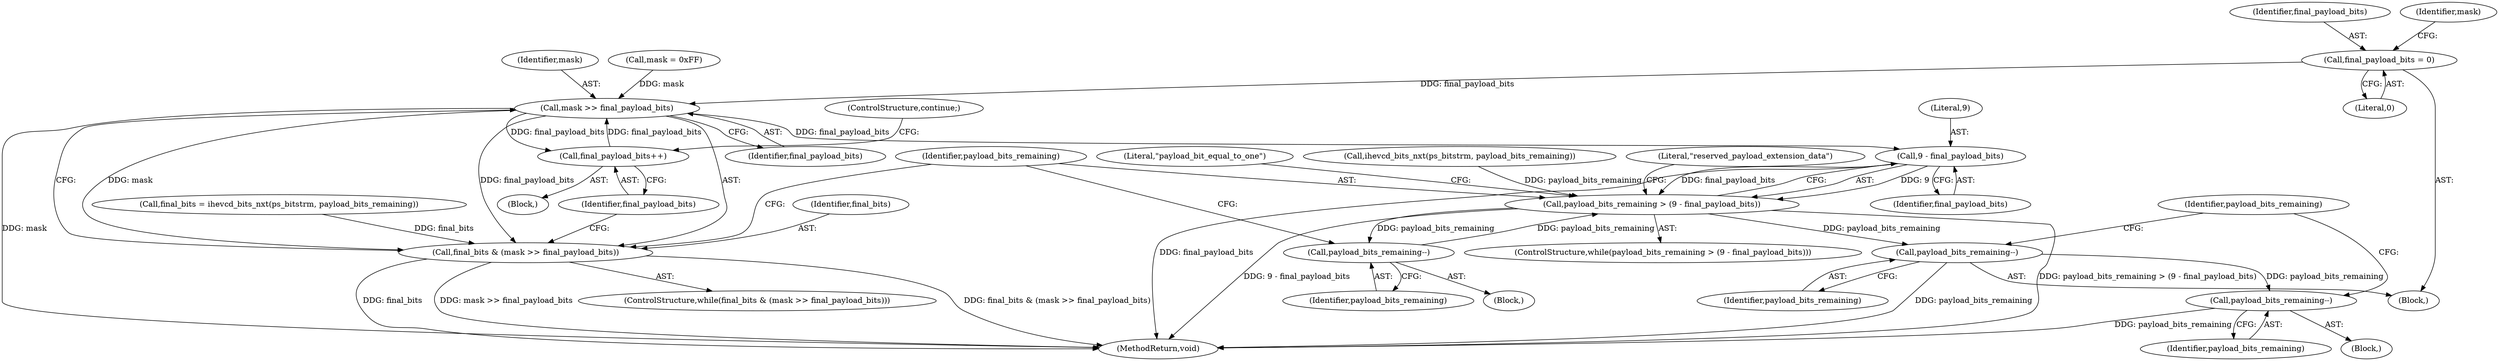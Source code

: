 digraph "0_Android_9f0fb67540d2259e4930d9bd5f1a1a6fb95af862@API" {
"1000280" [label="(Call,final_payload_bits = 0)"];
"1000313" [label="(Call,mask >> final_payload_bits)"];
"1000311" [label="(Call,final_bits & (mask >> final_payload_bits))"];
"1000317" [label="(Call,final_payload_bits++)"];
"1000323" [label="(Call,9 - final_payload_bits)"];
"1000321" [label="(Call,payload_bits_remaining > (9 - final_payload_bits))"];
"1000332" [label="(Call,payload_bits_remaining--)"];
"1000339" [label="(Call,payload_bits_remaining--)"];
"1000349" [label="(Call,payload_bits_remaining--)"];
"1000335" [label="(Literal,\"payload_bit_equal_to_one\")"];
"1000314" [label="(Identifier,mask)"];
"1000322" [label="(Identifier,payload_bits_remaining)"];
"1000350" [label="(Identifier,payload_bits_remaining)"];
"1000321" [label="(Call,payload_bits_remaining > (9 - final_payload_bits))"];
"1000310" [label="(ControlStructure,while(final_bits & (mask >> final_payload_bits)))"];
"1000311" [label="(Call,final_bits & (mask >> final_payload_bits))"];
"1000323" [label="(Call,9 - final_payload_bits)"];
"1000317" [label="(Call,final_payload_bits++)"];
"1000282" [label="(Literal,0)"];
"1000339" [label="(Call,payload_bits_remaining--)"];
"1000325" [label="(Identifier,final_payload_bits)"];
"1000320" [label="(ControlStructure,while(payload_bits_remaining > (9 - final_payload_bits)))"];
"1000307" [label="(Call,ihevcd_bits_nxt(ps_bitstrm, payload_bits_remaining))"];
"1000349" [label="(Call,payload_bits_remaining--)"];
"1000328" [label="(Literal,\"reserved_payload_extension_data\")"];
"1000333" [label="(Identifier,payload_bits_remaining)"];
"1000324" [label="(Literal,9)"];
"1000281" [label="(Identifier,final_payload_bits)"];
"1000312" [label="(Identifier,final_bits)"];
"1000326" [label="(Block,)"];
"1000313" [label="(Call,mask >> final_payload_bits)"];
"1000280" [label="(Call,final_payload_bits = 0)"];
"1000352" [label="(MethodReturn,void)"];
"1000315" [label="(Identifier,final_payload_bits)"];
"1000284" [label="(Call,mask = 0xFF)"];
"1000340" [label="(Identifier,payload_bits_remaining)"];
"1000332" [label="(Call,payload_bits_remaining--)"];
"1000318" [label="(Identifier,final_payload_bits)"];
"1000319" [label="(ControlStructure,continue;)"];
"1000285" [label="(Identifier,mask)"];
"1000342" [label="(Identifier,payload_bits_remaining)"];
"1000343" [label="(Block,)"];
"1000305" [label="(Call,final_bits = ihevcd_bits_nxt(ps_bitstrm, payload_bits_remaining))"];
"1000316" [label="(Block,)"];
"1000277" [label="(Block,)"];
"1000280" -> "1000277"  [label="AST: "];
"1000280" -> "1000282"  [label="CFG: "];
"1000281" -> "1000280"  [label="AST: "];
"1000282" -> "1000280"  [label="AST: "];
"1000285" -> "1000280"  [label="CFG: "];
"1000280" -> "1000313"  [label="DDG: final_payload_bits"];
"1000313" -> "1000311"  [label="AST: "];
"1000313" -> "1000315"  [label="CFG: "];
"1000314" -> "1000313"  [label="AST: "];
"1000315" -> "1000313"  [label="AST: "];
"1000311" -> "1000313"  [label="CFG: "];
"1000313" -> "1000352"  [label="DDG: mask"];
"1000313" -> "1000311"  [label="DDG: mask"];
"1000313" -> "1000311"  [label="DDG: final_payload_bits"];
"1000284" -> "1000313"  [label="DDG: mask"];
"1000317" -> "1000313"  [label="DDG: final_payload_bits"];
"1000313" -> "1000317"  [label="DDG: final_payload_bits"];
"1000313" -> "1000323"  [label="DDG: final_payload_bits"];
"1000311" -> "1000310"  [label="AST: "];
"1000312" -> "1000311"  [label="AST: "];
"1000318" -> "1000311"  [label="CFG: "];
"1000322" -> "1000311"  [label="CFG: "];
"1000311" -> "1000352"  [label="DDG: final_bits"];
"1000311" -> "1000352"  [label="DDG: mask >> final_payload_bits"];
"1000311" -> "1000352"  [label="DDG: final_bits & (mask >> final_payload_bits)"];
"1000305" -> "1000311"  [label="DDG: final_bits"];
"1000317" -> "1000316"  [label="AST: "];
"1000317" -> "1000318"  [label="CFG: "];
"1000318" -> "1000317"  [label="AST: "];
"1000319" -> "1000317"  [label="CFG: "];
"1000323" -> "1000321"  [label="AST: "];
"1000323" -> "1000325"  [label="CFG: "];
"1000324" -> "1000323"  [label="AST: "];
"1000325" -> "1000323"  [label="AST: "];
"1000321" -> "1000323"  [label="CFG: "];
"1000323" -> "1000352"  [label="DDG: final_payload_bits"];
"1000323" -> "1000321"  [label="DDG: 9"];
"1000323" -> "1000321"  [label="DDG: final_payload_bits"];
"1000321" -> "1000320"  [label="AST: "];
"1000322" -> "1000321"  [label="AST: "];
"1000328" -> "1000321"  [label="CFG: "];
"1000335" -> "1000321"  [label="CFG: "];
"1000321" -> "1000352"  [label="DDG: 9 - final_payload_bits"];
"1000321" -> "1000352"  [label="DDG: payload_bits_remaining > (9 - final_payload_bits)"];
"1000307" -> "1000321"  [label="DDG: payload_bits_remaining"];
"1000332" -> "1000321"  [label="DDG: payload_bits_remaining"];
"1000321" -> "1000332"  [label="DDG: payload_bits_remaining"];
"1000321" -> "1000339"  [label="DDG: payload_bits_remaining"];
"1000332" -> "1000326"  [label="AST: "];
"1000332" -> "1000333"  [label="CFG: "];
"1000333" -> "1000332"  [label="AST: "];
"1000322" -> "1000332"  [label="CFG: "];
"1000339" -> "1000277"  [label="AST: "];
"1000339" -> "1000340"  [label="CFG: "];
"1000340" -> "1000339"  [label="AST: "];
"1000342" -> "1000339"  [label="CFG: "];
"1000339" -> "1000352"  [label="DDG: payload_bits_remaining"];
"1000339" -> "1000349"  [label="DDG: payload_bits_remaining"];
"1000349" -> "1000343"  [label="AST: "];
"1000349" -> "1000350"  [label="CFG: "];
"1000350" -> "1000349"  [label="AST: "];
"1000342" -> "1000349"  [label="CFG: "];
"1000349" -> "1000352"  [label="DDG: payload_bits_remaining"];
}
